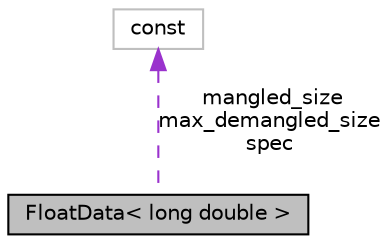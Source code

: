 digraph "FloatData&lt; long double &gt;"
{
 // LATEX_PDF_SIZE
  bgcolor="transparent";
  edge [fontname="Helvetica",fontsize="10",labelfontname="Helvetica",labelfontsize="10"];
  node [fontname="Helvetica",fontsize="10",shape=record];
  Node1 [label="FloatData\< long double \>",height=0.2,width=0.4,color="black", fillcolor="grey75", style="filled", fontcolor="black",tooltip=" "];
  Node2 -> Node1 [dir="back",color="darkorchid3",fontsize="10",style="dashed",label=" mangled_size\nmax_demangled_size\nspec" ,fontname="Helvetica"];
  Node2 [label="const",height=0.2,width=0.4,color="grey75",tooltip=" "];
}
